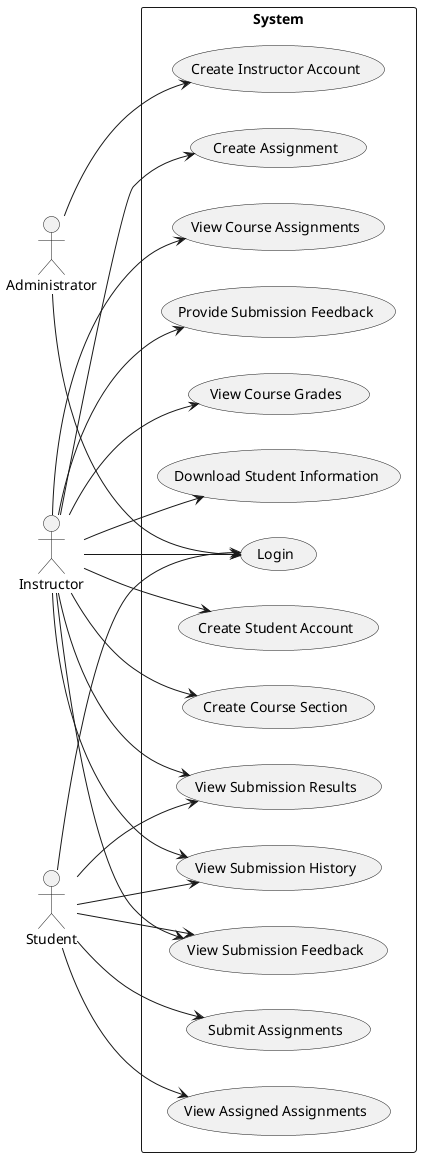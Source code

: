 @startuml Use Case Diagram
skinparam packageStyle rectangle
left to right direction

:Administrator:
:Instructor:
:Student:


rectangle System {

  (Login)
  (Create Instructor Account)
  (Create Student Account)
  (Create Course Section)
  (Create Assignment)
  (View Assigned Assignments)
  (View Course Assignments)
  (Submit Assignments)
  (View Submission Results)
  (View Submission History)
  (Provide Submission Feedback)
  (View Submission Feedback)
  (View Course Grades)
  (Download Student Information)

  Administrator --> Login
  Instructor --> (Login)
  Student --> (Login)
  Administrator --> (Create Instructor Account)
  Instructor --> (Create Student Account)
  Instructor --> (Create Course Section)
  Instructor --> (Create Assignment)
  Instructor --> (View Submission Results)
  Student --> (View Submission Results)
  Instructor --> (View Submission History)
  Student --> (View Submission History)
  Instructor --> (View Submission Feedback)
  Student --> (View Submission Feedback)
  Instructor --> (Provide Submission Feedback)
  Instructor --> (View Course Grades)
  Instructor --> (Download Student Information)
  Student --> (Submit Assignments)
  Student --> (View Assigned Assignments)
  Instructor --> (View Course Assignments)
}


@enduml
